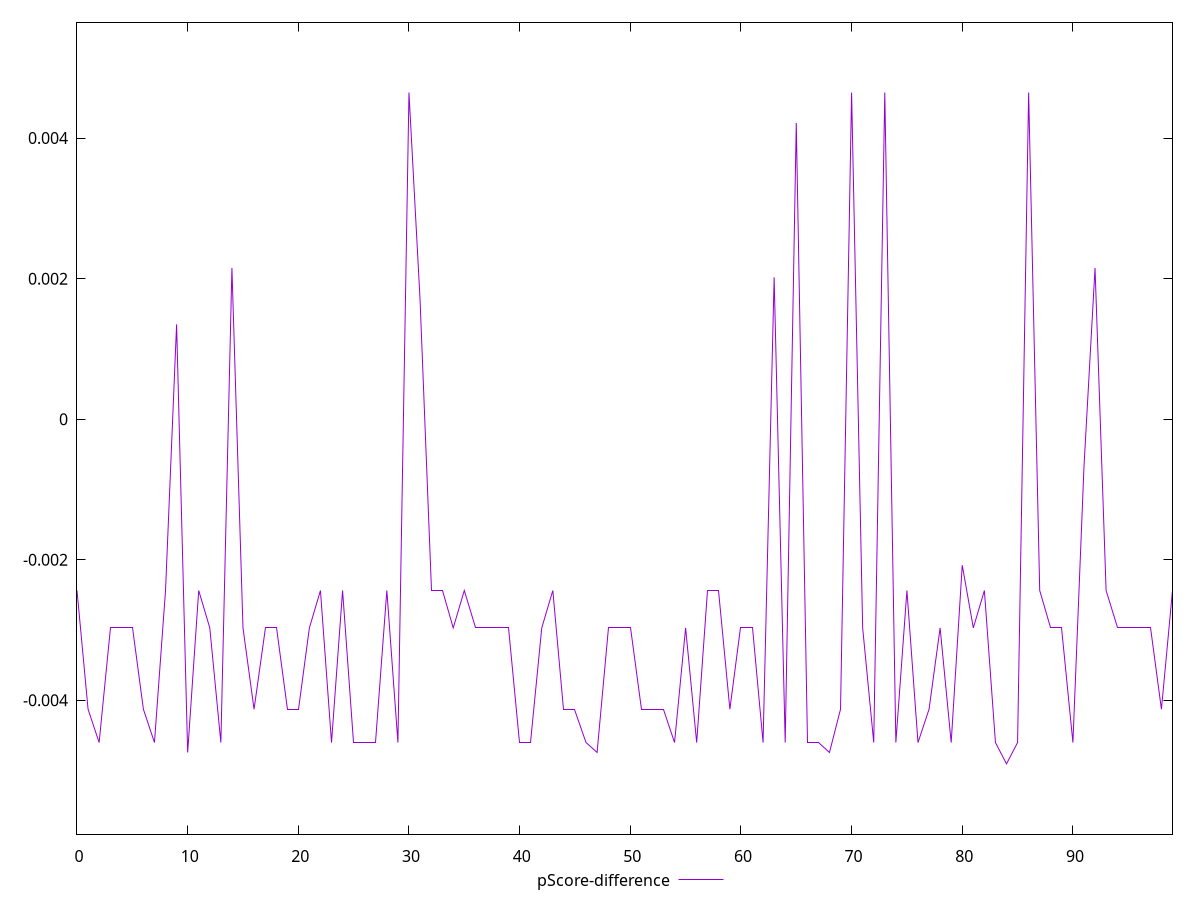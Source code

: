 reset

$pScoreDifference <<EOF
0 -0.0024378798504692094
1 -0.0041271549545547175
2 -0.0046011160948693335
3 -0.002969792133184806
4 -0.002969792133184806
5 -0.002969792133184806
6 -0.0041271549545547175
7 -0.0046011160948693335
8 -0.0024378798504692094
9 0.001349695026251558
10 -0.004742450509566603
11 -0.0024378798504692094
12 -0.002969792133184806
13 -0.0046011160948693335
14 0.0021519272805028584
15 -0.002969792133184806
16 -0.0041271549545547175
17 -0.002969792133184806
18 -0.002969792133184806
19 -0.0041271549545547175
20 -0.0041271549545547175
21 -0.002969792133184806
22 -0.0024378798504692094
23 -0.0046011160948693335
24 -0.0024378798504692094
25 -0.0046011160948693335
26 -0.0046011160948693335
27 -0.0046011160948693335
28 -0.0024378798504692094
29 -0.0046011160948693335
30 0.00464798855058913
31 0.0017074751760299267
32 -0.0024378798504692094
33 -0.0024378798504692094
34 -0.002969792133184806
35 -0.0024378798504692094
36 -0.002969792133184806
37 -0.002969792133184806
38 -0.002969792133184806
39 -0.002969792133184806
40 -0.0046011160948693335
41 -0.0046011160948693335
42 -0.002969792133184806
43 -0.0024378798504692094
44 -0.0041271549545547175
45 -0.0041271549545547175
46 -0.0046011160948693335
47 -0.004742450509566603
48 -0.002969792133184806
49 -0.002969792133184806
50 -0.002969792133184806
51 -0.0041271549545547175
52 -0.0041271549545547175
53 -0.0041271549545547175
54 -0.0046011160948693335
55 -0.002969792133184806
56 -0.0046011160948693335
57 -0.0024378798504692094
58 -0.0024378798504692094
59 -0.0041271549545547175
60 -0.002969792133184806
61 -0.002969792133184806
62 -0.0046011160948693335
63 0.002019729808344648
64 -0.0046011160948693335
65 0.004213469618258747
66 -0.0046011160948693335
67 -0.0046011160948693335
68 -0.004742450509566603
69 -0.0041271549545547175
70 0.00464798855058913
71 -0.002969792133184806
72 -0.0046011160948693335
73 0.00464798855058913
74 -0.0046011160948693335
75 -0.0024378798504692094
76 -0.0046011160948693335
77 -0.0041271549545547175
78 -0.002969792133184806
79 -0.0046011160948693335
80 -0.002077197722946938
81 -0.002969792133184806
82 -0.0024378798504692094
83 -0.0046011160948693335
84 -0.0049044249153822154
85 -0.0046011160948693335
86 0.00464798855058913
87 -0.0024378798504692094
88 -0.002969792133184806
89 -0.002969792133184806
90 -0.0046011160948693335
91 -0.0006785539087579753
92 0.0021519272805028584
93 -0.0024378798504692094
94 -0.002969792133184806
95 -0.002969792133184806
96 -0.002969792133184806
97 -0.002969792133184806
98 -0.0041271549545547175
99 -0.0024378798504692094
EOF

set key outside below
set xrange [0:99]
set yrange [-0.0059044249153822155:0.00564798855058913]
set trange [-0.0059044249153822155:0.00564798855058913]
set terminal svg size 640, 500 enhanced background rgb 'white'
set output "report_00025_2021-02-22T21:38:55.199Z/cumulative-layout-shift/samples/pages+cached+noadtech/pScore-difference/values.svg"

plot $pScoreDifference title "pScore-difference" with line

reset
